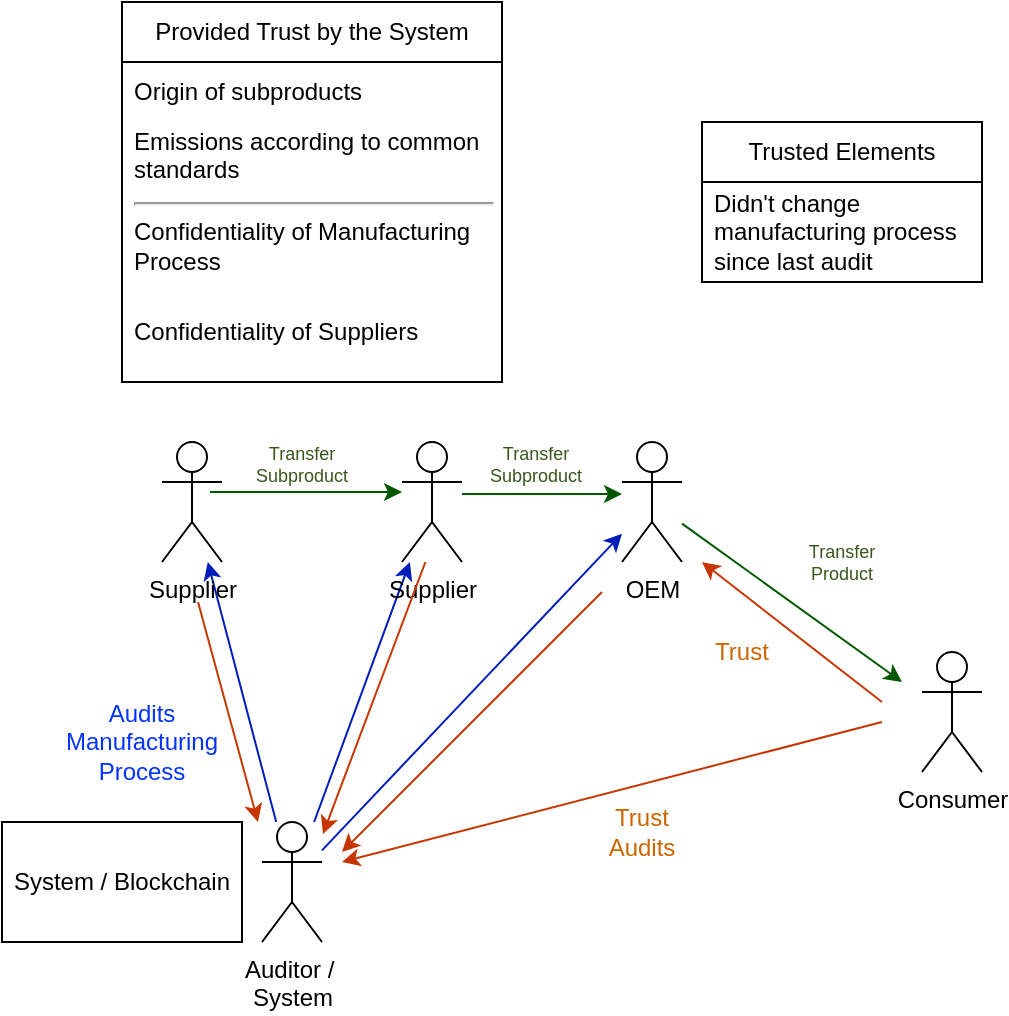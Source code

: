 <mxfile version="21.6.2" type="device">
  <diagram name="Page-1" id="b520641d-4fe3-3701-9064-5fc419738815">
    <mxGraphModel dx="794" dy="449" grid="1" gridSize="10" guides="1" tooltips="1" connect="1" arrows="1" fold="1" page="1" pageScale="1" pageWidth="1100" pageHeight="850" background="none" math="0" shadow="0">
      <root>
        <mxCell id="0" />
        <mxCell id="1" parent="0" />
        <mxCell id="lfZ4UVJVf9u9eBHsJg5P-7" style="rounded=0;orthogonalLoop=1;jettySize=auto;html=1;fillColor=#fa6800;strokeColor=#C73500;" edge="1" parent="1">
          <mxGeometry relative="1" as="geometry">
            <mxPoint x="680" y="480" as="sourcePoint" />
            <mxPoint x="590" y="410" as="targetPoint" />
          </mxGeometry>
        </mxCell>
        <mxCell id="lfZ4UVJVf9u9eBHsJg5P-8" style="rounded=0;orthogonalLoop=1;jettySize=auto;html=1;fillColor=#fa6800;strokeColor=#C73500;" edge="1" parent="1">
          <mxGeometry relative="1" as="geometry">
            <mxPoint x="680" y="490" as="sourcePoint" />
            <mxPoint x="410" y="560" as="targetPoint" />
          </mxGeometry>
        </mxCell>
        <mxCell id="lfZ4UVJVf9u9eBHsJg5P-1" value="Consumer" style="shape=umlActor;verticalLabelPosition=bottom;verticalAlign=top;html=1;outlineConnect=0;" vertex="1" parent="1">
          <mxGeometry x="700" y="455" width="30" height="60" as="geometry" />
        </mxCell>
        <mxCell id="lfZ4UVJVf9u9eBHsJg5P-14" style="rounded=0;orthogonalLoop=1;jettySize=auto;html=1;fillColor=#0050ef;strokeColor=#001DBC;" edge="1" parent="1" source="lfZ4UVJVf9u9eBHsJg5P-2" target="lfZ4UVJVf9u9eBHsJg5P-5">
          <mxGeometry relative="1" as="geometry" />
        </mxCell>
        <mxCell id="lfZ4UVJVf9u9eBHsJg5P-15" style="rounded=0;orthogonalLoop=1;jettySize=auto;html=1;fillColor=#0050ef;strokeColor=#001DBC;" edge="1" parent="1" source="lfZ4UVJVf9u9eBHsJg5P-2" target="lfZ4UVJVf9u9eBHsJg5P-4">
          <mxGeometry relative="1" as="geometry" />
        </mxCell>
        <mxCell id="lfZ4UVJVf9u9eBHsJg5P-16" style="rounded=0;orthogonalLoop=1;jettySize=auto;html=1;fillColor=#0050ef;strokeColor=#001DBC;" edge="1" parent="1" source="lfZ4UVJVf9u9eBHsJg5P-2" target="lfZ4UVJVf9u9eBHsJg5P-3">
          <mxGeometry relative="1" as="geometry" />
        </mxCell>
        <mxCell id="lfZ4UVJVf9u9eBHsJg5P-2" value="Auditor /&amp;nbsp;&lt;br&gt;System" style="shape=umlActor;verticalLabelPosition=bottom;verticalAlign=top;html=1;outlineConnect=0;" vertex="1" parent="1">
          <mxGeometry x="370" y="540" width="30" height="60" as="geometry" />
        </mxCell>
        <mxCell id="lfZ4UVJVf9u9eBHsJg5P-26" style="rounded=0;orthogonalLoop=1;jettySize=auto;html=1;fontColor=#4f7a28;fillColor=#008a00;strokeColor=#005700;" edge="1" parent="1" source="lfZ4UVJVf9u9eBHsJg5P-3">
          <mxGeometry relative="1" as="geometry">
            <mxPoint x="690" y="470" as="targetPoint" />
          </mxGeometry>
        </mxCell>
        <mxCell id="lfZ4UVJVf9u9eBHsJg5P-3" value="OEM" style="shape=umlActor;verticalLabelPosition=bottom;verticalAlign=top;html=1;outlineConnect=0;" vertex="1" parent="1">
          <mxGeometry x="550" y="350" width="30" height="60" as="geometry" />
        </mxCell>
        <mxCell id="lfZ4UVJVf9u9eBHsJg5P-21" style="edgeStyle=orthogonalEdgeStyle;rounded=0;orthogonalLoop=1;jettySize=auto;html=1;fontColor=#4f7a28;fillColor=#008a00;strokeColor=#005700;" edge="1" parent="1">
          <mxGeometry relative="1" as="geometry">
            <mxPoint x="550" y="376" as="targetPoint" />
            <mxPoint x="470" y="376" as="sourcePoint" />
          </mxGeometry>
        </mxCell>
        <mxCell id="lfZ4UVJVf9u9eBHsJg5P-4" value="Supplier" style="shape=umlActor;verticalLabelPosition=bottom;verticalAlign=top;html=1;outlineConnect=0;" vertex="1" parent="1">
          <mxGeometry x="440" y="350" width="30" height="60" as="geometry" />
        </mxCell>
        <mxCell id="lfZ4UVJVf9u9eBHsJg5P-20" style="edgeStyle=orthogonalEdgeStyle;rounded=0;orthogonalLoop=1;jettySize=auto;html=1;fontColor=#4f7a28;fillColor=#008a00;strokeColor=#005700;" edge="1" parent="1">
          <mxGeometry relative="1" as="geometry">
            <mxPoint x="344" y="375" as="sourcePoint" />
            <mxPoint x="440" y="375" as="targetPoint" />
          </mxGeometry>
        </mxCell>
        <mxCell id="lfZ4UVJVf9u9eBHsJg5P-5" value="Supplier" style="shape=umlActor;verticalLabelPosition=bottom;verticalAlign=top;html=1;outlineConnect=0;" vertex="1" parent="1">
          <mxGeometry x="320" y="350" width="30" height="60" as="geometry" />
        </mxCell>
        <mxCell id="lfZ4UVJVf9u9eBHsJg5P-9" value="Trusted Elements" style="swimlane;fontStyle=0;childLayout=stackLayout;horizontal=1;startSize=30;horizontalStack=0;resizeParent=1;resizeParentMax=0;resizeLast=0;collapsible=1;marginBottom=0;whiteSpace=wrap;html=1;" vertex="1" parent="1">
          <mxGeometry x="590" y="190" width="140" height="80" as="geometry" />
        </mxCell>
        <mxCell id="lfZ4UVJVf9u9eBHsJg5P-10" value="Didn&#39;t change manufacturing process since last audit" style="text;strokeColor=none;fillColor=none;align=left;verticalAlign=middle;spacingLeft=4;spacingRight=4;overflow=hidden;points=[[0,0.5],[1,0.5]];portConstraint=eastwest;rotatable=0;whiteSpace=wrap;html=1;" vertex="1" parent="lfZ4UVJVf9u9eBHsJg5P-9">
          <mxGeometry y="30" width="140" height="50" as="geometry" />
        </mxCell>
        <mxCell id="lfZ4UVJVf9u9eBHsJg5P-17" value="Audits Manufacturing&lt;br&gt;Process" style="text;html=1;strokeColor=none;fillColor=none;align=center;verticalAlign=middle;whiteSpace=wrap;rounded=0;fontColor=#0433ff;" vertex="1" parent="1">
          <mxGeometry x="280" y="485" width="60" height="30" as="geometry" />
        </mxCell>
        <mxCell id="lfZ4UVJVf9u9eBHsJg5P-23" value="Transfer Subproduct" style="text;html=1;strokeColor=none;fillColor=none;align=center;verticalAlign=middle;whiteSpace=wrap;rounded=0;fontSize=9;fontColor=#38571a;" vertex="1" parent="1">
          <mxGeometry x="360" y="346" width="60" height="30" as="geometry" />
        </mxCell>
        <mxCell id="lfZ4UVJVf9u9eBHsJg5P-24" value="Transfer Subproduct" style="text;html=1;strokeColor=none;fillColor=none;align=center;verticalAlign=middle;whiteSpace=wrap;rounded=0;fontSize=9;fontColor=#38571a;" vertex="1" parent="1">
          <mxGeometry x="477" y="346" width="60" height="30" as="geometry" />
        </mxCell>
        <mxCell id="lfZ4UVJVf9u9eBHsJg5P-25" value="Transfer Product" style="text;html=1;strokeColor=none;fillColor=none;align=center;verticalAlign=middle;whiteSpace=wrap;rounded=0;fontSize=9;fontColor=#38571a;" vertex="1" parent="1">
          <mxGeometry x="630" y="395" width="60" height="30" as="geometry" />
        </mxCell>
        <mxCell id="lfZ4UVJVf9u9eBHsJg5P-28" value="Trust&lt;br&gt;Audits" style="text;html=1;strokeColor=none;fillColor=none;align=center;verticalAlign=middle;whiteSpace=wrap;rounded=0;fontColor=#CC6600;" vertex="1" parent="1">
          <mxGeometry x="530" y="530" width="60" height="30" as="geometry" />
        </mxCell>
        <mxCell id="lfZ4UVJVf9u9eBHsJg5P-30" value="Trust" style="text;html=1;strokeColor=none;fillColor=none;align=center;verticalAlign=middle;whiteSpace=wrap;rounded=0;fontColor=#CC6600;" vertex="1" parent="1">
          <mxGeometry x="580" y="440" width="60" height="30" as="geometry" />
        </mxCell>
        <mxCell id="lfZ4UVJVf9u9eBHsJg5P-33" value="Provided Trust by the System" style="swimlane;fontStyle=0;childLayout=stackLayout;horizontal=1;startSize=30;horizontalStack=0;resizeParent=1;resizeParentMax=0;resizeLast=0;collapsible=1;marginBottom=0;whiteSpace=wrap;html=1;" vertex="1" parent="1">
          <mxGeometry x="300" y="130" width="190" height="190" as="geometry" />
        </mxCell>
        <mxCell id="lfZ4UVJVf9u9eBHsJg5P-34" value="Origin of subproducts" style="text;strokeColor=none;fillColor=none;align=left;verticalAlign=middle;spacingLeft=4;spacingRight=4;overflow=hidden;points=[[0,0.5],[1,0.5]];portConstraint=eastwest;rotatable=0;whiteSpace=wrap;html=1;" vertex="1" parent="lfZ4UVJVf9u9eBHsJg5P-33">
          <mxGeometry y="30" width="190" height="30" as="geometry" />
        </mxCell>
        <mxCell id="lfZ4UVJVf9u9eBHsJg5P-35" value="Emissions according to common standards" style="text;strokeColor=none;fillColor=none;align=left;verticalAlign=middle;spacingLeft=4;spacingRight=4;overflow=hidden;points=[[0,0.5],[1,0.5]];portConstraint=eastwest;rotatable=0;whiteSpace=wrap;html=1;" vertex="1" parent="lfZ4UVJVf9u9eBHsJg5P-33">
          <mxGeometry y="60" width="190" height="30" as="geometry" />
        </mxCell>
        <mxCell id="lfZ4UVJVf9u9eBHsJg5P-37" value="&lt;hr&gt;Confidentiality of Manufacturing Process" style="text;strokeColor=none;fillColor=none;align=left;verticalAlign=middle;spacingLeft=4;spacingRight=4;overflow=hidden;points=[[0,0.5],[1,0.5]];portConstraint=eastwest;rotatable=0;whiteSpace=wrap;html=1;" vertex="1" parent="lfZ4UVJVf9u9eBHsJg5P-33">
          <mxGeometry y="90" width="190" height="50" as="geometry" />
        </mxCell>
        <mxCell id="lfZ4UVJVf9u9eBHsJg5P-38" value="Confidentiality of Suppliers" style="text;strokeColor=none;fillColor=none;align=left;verticalAlign=middle;spacingLeft=4;spacingRight=4;overflow=hidden;points=[[0,0.5],[1,0.5]];portConstraint=eastwest;rotatable=0;whiteSpace=wrap;html=1;" vertex="1" parent="lfZ4UVJVf9u9eBHsJg5P-33">
          <mxGeometry y="140" width="190" height="50" as="geometry" />
        </mxCell>
        <mxCell id="lfZ4UVJVf9u9eBHsJg5P-39" style="rounded=0;orthogonalLoop=1;jettySize=auto;html=1;fillColor=#fa6800;strokeColor=#C73500;entryX=0.75;entryY=0.1;entryDx=0;entryDy=0;entryPerimeter=0;" edge="1" parent="1">
          <mxGeometry relative="1" as="geometry">
            <mxPoint x="451.705" y="410" as="sourcePoint" />
            <mxPoint x="400.5" y="546" as="targetPoint" />
          </mxGeometry>
        </mxCell>
        <mxCell id="lfZ4UVJVf9u9eBHsJg5P-40" style="rounded=0;orthogonalLoop=1;jettySize=auto;html=1;fillColor=#fa6800;strokeColor=#C73500;" edge="1" parent="1">
          <mxGeometry relative="1" as="geometry">
            <mxPoint x="540" y="425" as="sourcePoint" />
            <mxPoint x="410" y="555" as="targetPoint" />
          </mxGeometry>
        </mxCell>
        <mxCell id="lfZ4UVJVf9u9eBHsJg5P-41" style="rounded=0;orthogonalLoop=1;jettySize=auto;html=1;fillColor=#fa6800;strokeColor=#C73500;" edge="1" parent="1">
          <mxGeometry relative="1" as="geometry">
            <mxPoint x="338" y="430" as="sourcePoint" />
            <mxPoint x="368" y="540" as="targetPoint" />
          </mxGeometry>
        </mxCell>
        <mxCell id="lfZ4UVJVf9u9eBHsJg5P-42" value="System / Blockchain" style="rounded=0;whiteSpace=wrap;html=1;" vertex="1" parent="1">
          <mxGeometry x="240" y="540" width="120" height="60" as="geometry" />
        </mxCell>
      </root>
    </mxGraphModel>
  </diagram>
</mxfile>
